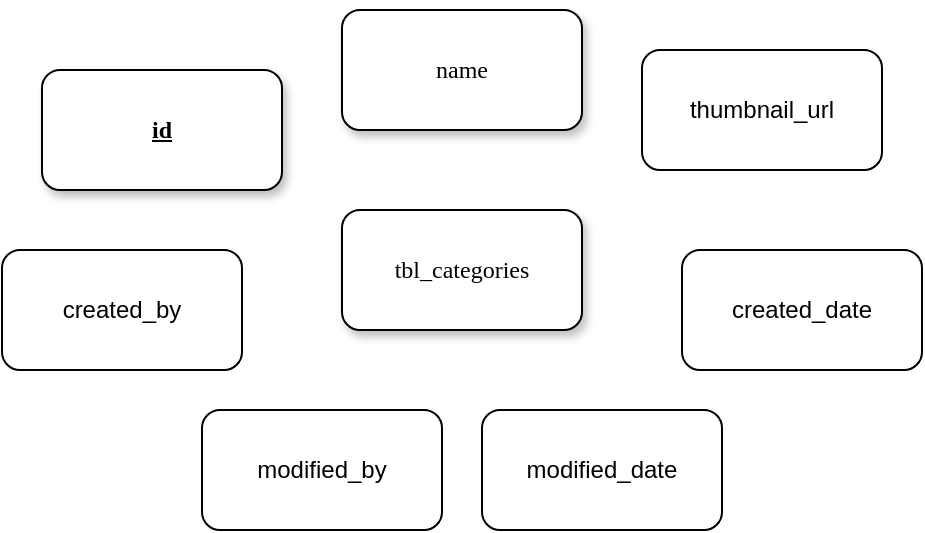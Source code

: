 <mxfile version="14.5.1" type="device"><diagram name="Page-1" id="10a91c8b-09ff-31b1-d368-03940ed4cc9e"><mxGraphModel dx="790" dy="534" grid="1" gridSize="10" guides="1" tooltips="1" connect="1" arrows="1" fold="1" page="1" pageScale="1" pageWidth="1100" pageHeight="850" background="#ffffff" math="0" shadow="0"><root><mxCell id="0"/><mxCell id="1" parent="0"/><mxCell id="62893188c0fa7362-1" value="tbl_categories" style="whiteSpace=wrap;html=1;rounded=1;shadow=1;labelBackgroundColor=none;strokeWidth=1;fontFamily=Verdana;fontSize=12;align=center;" parent="1" vertex="1"><mxGeometry x="610" y="100" width="120" height="60" as="geometry"/></mxCell><mxCell id="62893188c0fa7362-2" value="&lt;span&gt;&lt;u&gt;&lt;b&gt;id&lt;/b&gt;&lt;/u&gt;&lt;/span&gt;" style="whiteSpace=wrap;html=1;rounded=1;shadow=1;labelBackgroundColor=none;strokeWidth=1;fontFamily=Verdana;fontSize=12;align=center;" parent="1" vertex="1"><mxGeometry x="460" y="30" width="120" height="60" as="geometry"/></mxCell><mxCell id="62893188c0fa7362-3" value="&lt;span&gt;name&lt;/span&gt;" style="whiteSpace=wrap;html=1;rounded=1;shadow=1;labelBackgroundColor=none;strokeWidth=1;fontFamily=Verdana;fontSize=12;align=center;" parent="1" vertex="1"><mxGeometry x="610" width="120" height="60" as="geometry"/></mxCell><mxCell id="VMFRTPfaZYUwV-Rd8zUq-1" value="thumbnail_url" style="rounded=1;whiteSpace=wrap;html=1;" vertex="1" parent="1"><mxGeometry x="760" y="20" width="120" height="60" as="geometry"/></mxCell><mxCell id="VMFRTPfaZYUwV-Rd8zUq-2" value="created_by" style="rounded=1;whiteSpace=wrap;html=1;" vertex="1" parent="1"><mxGeometry x="440" y="120" width="120" height="60" as="geometry"/></mxCell><mxCell id="VMFRTPfaZYUwV-Rd8zUq-3" value="modified_by" style="rounded=1;whiteSpace=wrap;html=1;" vertex="1" parent="1"><mxGeometry x="540" y="200" width="120" height="60" as="geometry"/></mxCell><mxCell id="VMFRTPfaZYUwV-Rd8zUq-4" value="created_date" style="rounded=1;whiteSpace=wrap;html=1;" vertex="1" parent="1"><mxGeometry x="780" y="120" width="120" height="60" as="geometry"/></mxCell><mxCell id="VMFRTPfaZYUwV-Rd8zUq-5" value="modified_date" style="rounded=1;whiteSpace=wrap;html=1;" vertex="1" parent="1"><mxGeometry x="680" y="200" width="120" height="60" as="geometry"/></mxCell></root></mxGraphModel></diagram></mxfile>